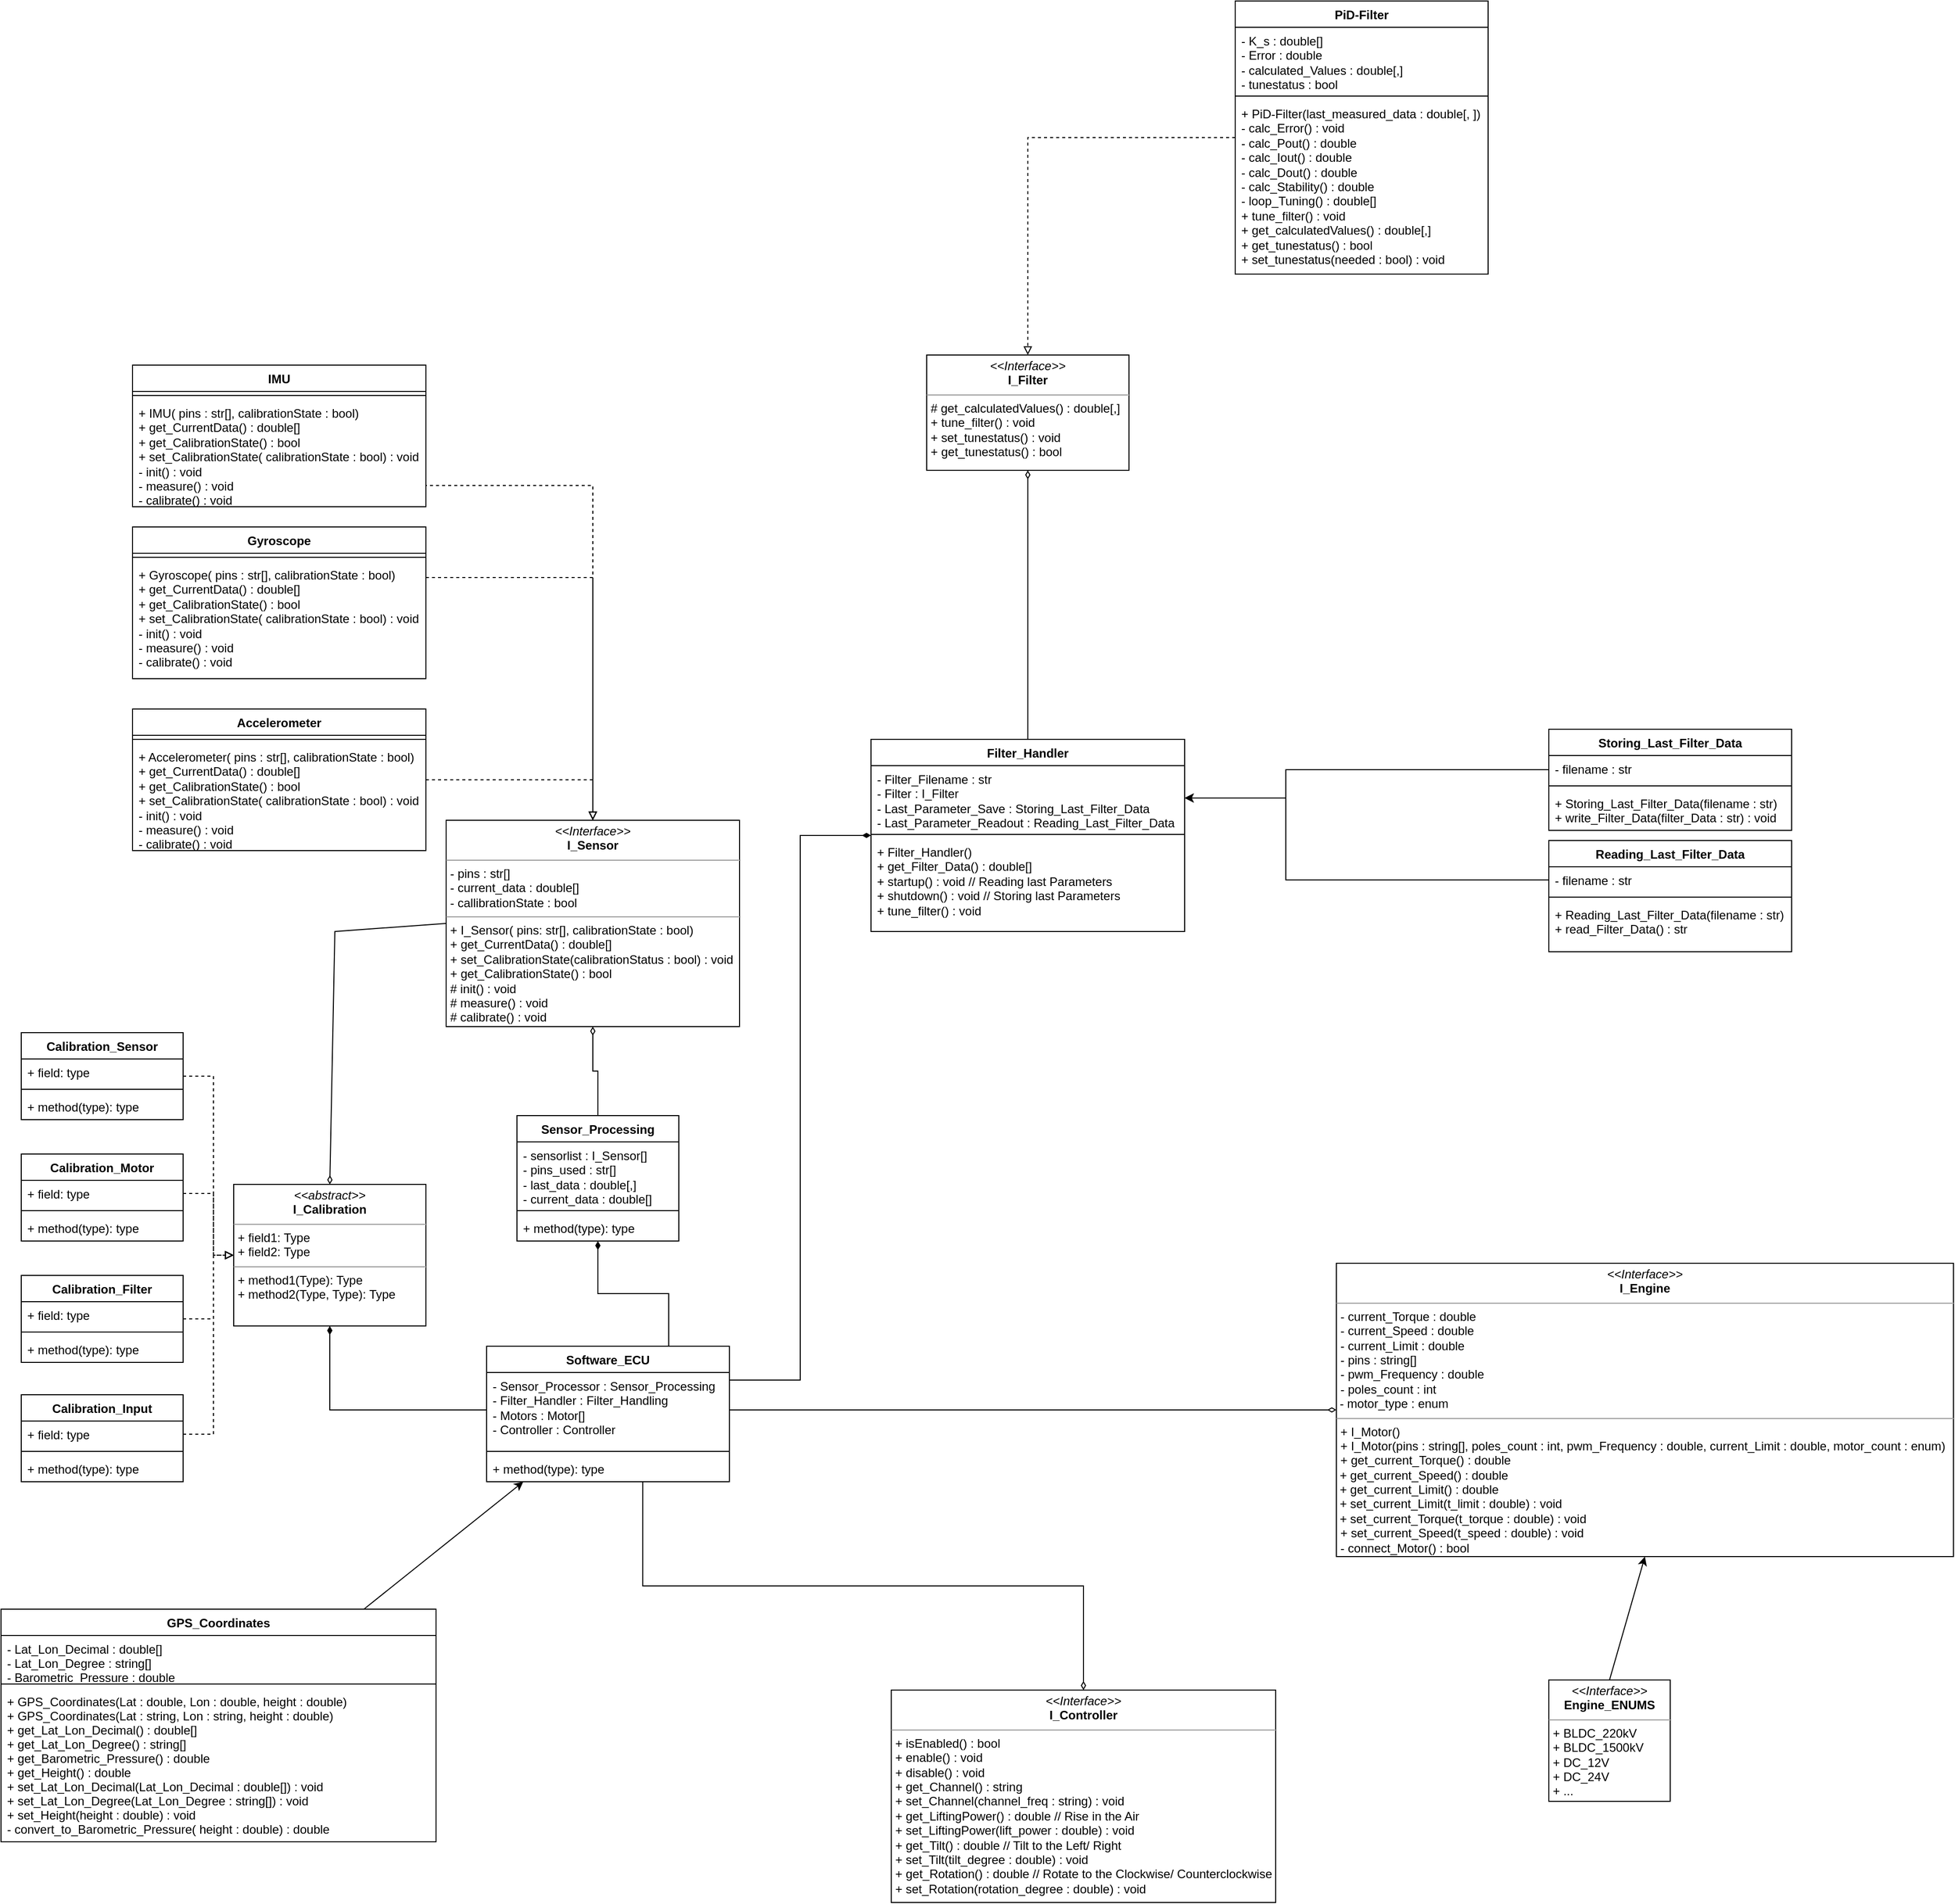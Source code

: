 <mxfile>
    <diagram name="Seite-1" id="ypyV-tqG9iYqlbsBcxX9">
        <mxGraphModel dx="3119" dy="2303" grid="1" gridSize="10" guides="1" tooltips="1" connect="1" arrows="1" fold="1" page="1" pageScale="1" pageWidth="827" pageHeight="1169" math="0" shadow="0">
            <root>
                <mxCell id="0"/>
                <mxCell id="1" parent="0"/>
                <mxCell id="d5j1PxIbvWyg9LzeXN8p-49" style="edgeStyle=orthogonalEdgeStyle;rounded=0;orthogonalLoop=1;jettySize=auto;html=1;startArrow=diamondThin;startFill=0;endArrow=none;endFill=0;" parent="1" source="d5j1PxIbvWyg9LzeXN8p-5" target="d5j1PxIbvWyg9LzeXN8p-45" edge="1">
                    <mxGeometry relative="1" as="geometry"/>
                </mxCell>
                <mxCell id="d5j1PxIbvWyg9LzeXN8p-5" value="&lt;p style=&quot;margin:0px;margin-top:4px;text-align:center;&quot;&gt;&lt;i&gt;&amp;lt;&amp;lt;Interface&amp;gt;&amp;gt;&lt;/i&gt;&lt;br&gt;&lt;b&gt;I_Sensor&lt;/b&gt;&lt;/p&gt;&lt;hr size=&quot;1&quot;&gt;&lt;p style=&quot;margin:0px;margin-left:4px;&quot;&gt;- pins : str[]&lt;br&gt;- current_data : double[]&lt;/p&gt;&lt;p style=&quot;margin:0px;margin-left:4px;&quot;&gt;- callibrationState : bool&lt;/p&gt;&lt;hr size=&quot;1&quot;&gt;&lt;p style=&quot;margin:0px;margin-left:4px;&quot;&gt;+ I_Sensor( pins: str[], calibrationState : bool)&lt;/p&gt;&lt;p style=&quot;margin:0px;margin-left:4px;&quot;&gt;+ get_CurrentData() : double[]&lt;/p&gt;&lt;p style=&quot;margin:0px;margin-left:4px;&quot;&gt;+ set_CalibrationState(calibrationStatus : bool) : void&lt;/p&gt;&lt;p style=&quot;margin:0px;margin-left:4px;&quot;&gt;+ get_CalibrationState() : bool&lt;/p&gt;&lt;p style=&quot;margin:0px;margin-left:4px;&quot;&gt;# init() : void&lt;/p&gt;&lt;p style=&quot;margin:0px;margin-left:4px;&quot;&gt;# measure() : void&lt;/p&gt;&lt;p style=&quot;margin:0px;margin-left:4px;&quot;&gt;# calibrate() : void&lt;/p&gt;" style="verticalAlign=top;align=left;overflow=fill;fontSize=12;fontFamily=Helvetica;html=1;whiteSpace=wrap;" parent="1" vertex="1">
                    <mxGeometry x="20" y="-210" width="290" height="204" as="geometry"/>
                </mxCell>
                <mxCell id="d5j1PxIbvWyg9LzeXN8p-52" style="edgeStyle=orthogonalEdgeStyle;rounded=0;orthogonalLoop=1;jettySize=auto;html=1;exitX=0.5;exitY=1;exitDx=0;exitDy=0;entryX=0.5;entryY=0;entryDx=0;entryDy=0;startArrow=diamondThin;startFill=0;endArrow=none;endFill=0;" parent="1" source="d5j1PxIbvWyg9LzeXN8p-10" target="d5j1PxIbvWyg9LzeXN8p-41" edge="1">
                    <mxGeometry relative="1" as="geometry"/>
                </mxCell>
                <mxCell id="d5j1PxIbvWyg9LzeXN8p-10" value="&lt;p style=&quot;margin:0px;margin-top:4px;text-align:center;&quot;&gt;&lt;i&gt;&amp;lt;&amp;lt;Interface&amp;gt;&amp;gt;&lt;/i&gt;&lt;br&gt;&lt;b&gt;I_Filter&lt;/b&gt;&lt;/p&gt;&lt;hr size=&quot;1&quot;&gt;&lt;p style=&quot;margin:0px;margin-left:4px;&quot;&gt;# get_calculatedValues() : double[,]&lt;/p&gt;&lt;p style=&quot;margin:0px;margin-left:4px;&quot;&gt;+ tune_filter() : void&lt;/p&gt;&lt;p style=&quot;margin:0px;margin-left:4px;&quot;&gt;+ set_tunestatus() : void&lt;/p&gt;&lt;p style=&quot;margin:0px;margin-left:4px;&quot;&gt;+ get_tunestatus() : bool&lt;/p&gt;" style="verticalAlign=top;align=left;overflow=fill;fontSize=12;fontFamily=Helvetica;html=1;whiteSpace=wrap;" parent="1" vertex="1">
                    <mxGeometry x="495" y="-670" width="200" height="114" as="geometry"/>
                </mxCell>
                <mxCell id="d5j1PxIbvWyg9LzeXN8p-19" style="edgeStyle=orthogonalEdgeStyle;rounded=0;orthogonalLoop=1;jettySize=auto;html=1;entryX=0.5;entryY=0;entryDx=0;entryDy=0;endArrow=block;endFill=0;dashed=1;" parent="1" source="d5j1PxIbvWyg9LzeXN8p-11" target="d5j1PxIbvWyg9LzeXN8p-10" edge="1">
                    <mxGeometry relative="1" as="geometry"/>
                </mxCell>
                <mxCell id="d5j1PxIbvWyg9LzeXN8p-11" value="PiD-Filter" style="swimlane;fontStyle=1;align=center;verticalAlign=top;childLayout=stackLayout;horizontal=1;startSize=26;horizontalStack=0;resizeParent=1;resizeParentMax=0;resizeLast=0;collapsible=1;marginBottom=0;whiteSpace=wrap;html=1;" parent="1" vertex="1">
                    <mxGeometry x="800" y="-1020" width="250" height="270" as="geometry"/>
                </mxCell>
                <mxCell id="d5j1PxIbvWyg9LzeXN8p-12" value="- K_s : double[]&lt;br&gt;- Error : double&lt;br&gt;- calculated_Values : double[,]&lt;br&gt;- tunestatus : bool" style="text;strokeColor=none;fillColor=none;align=left;verticalAlign=top;spacingLeft=4;spacingRight=4;overflow=hidden;rotatable=0;points=[[0,0.5],[1,0.5]];portConstraint=eastwest;whiteSpace=wrap;html=1;" parent="d5j1PxIbvWyg9LzeXN8p-11" vertex="1">
                    <mxGeometry y="26" width="250" height="64" as="geometry"/>
                </mxCell>
                <mxCell id="d5j1PxIbvWyg9LzeXN8p-13" value="" style="line;strokeWidth=1;fillColor=none;align=left;verticalAlign=middle;spacingTop=-1;spacingLeft=3;spacingRight=3;rotatable=0;labelPosition=right;points=[];portConstraint=eastwest;strokeColor=inherit;" parent="d5j1PxIbvWyg9LzeXN8p-11" vertex="1">
                    <mxGeometry y="90" width="250" height="8" as="geometry"/>
                </mxCell>
                <mxCell id="d5j1PxIbvWyg9LzeXN8p-14" value="+ PiD-Filter(last_measured_data : double[, ])&lt;br&gt;- calc_Error() : void&lt;br&gt;- calc_Pout() : double&lt;br&gt;- calc_Iout() : double&lt;br&gt;- calc_Dout() : double&lt;br&gt;- calc_Stability() : double&lt;br&gt;- loop_Tuning() : double[]&lt;br&gt;+ tune_filter() : void&lt;br style=&quot;border-color: var(--border-color);&quot;&gt;+ get_calculatedValues() : double[,]&lt;br&gt;+ get_tunestatus() : bool&lt;br&gt;+ set_tunestatus(needed : bool) : void" style="text;strokeColor=none;fillColor=none;align=left;verticalAlign=top;spacingLeft=4;spacingRight=4;overflow=hidden;rotatable=0;points=[[0,0.5],[1,0.5]];portConstraint=eastwest;whiteSpace=wrap;html=1;" parent="d5j1PxIbvWyg9LzeXN8p-11" vertex="1">
                    <mxGeometry y="98" width="250" height="172" as="geometry"/>
                </mxCell>
                <mxCell id="d5j1PxIbvWyg9LzeXN8p-21" value="Software_ECU" style="swimlane;fontStyle=1;align=center;verticalAlign=top;childLayout=stackLayout;horizontal=1;startSize=26;horizontalStack=0;resizeParent=1;resizeParentMax=0;resizeLast=0;collapsible=1;marginBottom=0;whiteSpace=wrap;html=1;" parent="1" vertex="1">
                    <mxGeometry x="60" y="310" width="240" height="134" as="geometry"/>
                </mxCell>
                <mxCell id="d5j1PxIbvWyg9LzeXN8p-22" value="- Sensor_Processor : Sensor_Processing&lt;br&gt;- Filter_Handler : Filter_Handling&lt;br&gt;- Motors : Motor[]&lt;br&gt;- Controller : Controller" style="text;strokeColor=none;fillColor=none;align=left;verticalAlign=top;spacingLeft=4;spacingRight=4;overflow=hidden;rotatable=0;points=[[0,0.5],[1,0.5]];portConstraint=eastwest;whiteSpace=wrap;html=1;" parent="d5j1PxIbvWyg9LzeXN8p-21" vertex="1">
                    <mxGeometry y="26" width="240" height="74" as="geometry"/>
                </mxCell>
                <mxCell id="d5j1PxIbvWyg9LzeXN8p-23" value="" style="line;strokeWidth=1;fillColor=none;align=left;verticalAlign=middle;spacingTop=-1;spacingLeft=3;spacingRight=3;rotatable=0;labelPosition=right;points=[];portConstraint=eastwest;strokeColor=inherit;" parent="d5j1PxIbvWyg9LzeXN8p-21" vertex="1">
                    <mxGeometry y="100" width="240" height="8" as="geometry"/>
                </mxCell>
                <mxCell id="d5j1PxIbvWyg9LzeXN8p-24" value="+ method(type): type" style="text;strokeColor=none;fillColor=none;align=left;verticalAlign=top;spacingLeft=4;spacingRight=4;overflow=hidden;rotatable=0;points=[[0,0.5],[1,0.5]];portConstraint=eastwest;whiteSpace=wrap;html=1;" parent="d5j1PxIbvWyg9LzeXN8p-21" vertex="1">
                    <mxGeometry y="108" width="240" height="26" as="geometry"/>
                </mxCell>
                <mxCell id="d5j1PxIbvWyg9LzeXN8p-29" style="edgeStyle=orthogonalEdgeStyle;rounded=0;orthogonalLoop=1;jettySize=auto;html=1;entryX=1;entryY=0.5;entryDx=0;entryDy=0;startArrow=diamondThin;startFill=0;endArrow=none;endFill=0;" parent="1" source="d5j1PxIbvWyg9LzeXN8p-25" target="d5j1PxIbvWyg9LzeXN8p-22" edge="1">
                    <mxGeometry relative="1" as="geometry"/>
                </mxCell>
                <mxCell id="d5j1PxIbvWyg9LzeXN8p-25" value="&lt;p style=&quot;margin:0px;margin-top:4px;text-align:center;&quot;&gt;&lt;i&gt;&amp;lt;&amp;lt;Interface&amp;gt;&amp;gt;&lt;/i&gt;&lt;br&gt;&lt;b&gt;I_Engine&lt;/b&gt;&lt;/p&gt;&lt;hr size=&quot;1&quot;&gt;&lt;p style=&quot;margin:0px;margin-left:4px;&quot;&gt;- current_Torque : double&lt;/p&gt;&lt;p style=&quot;margin:0px;margin-left:4px;&quot;&gt;- current_Speed : double&lt;/p&gt;&lt;p style=&quot;border-color: var(--border-color); margin: 0px 0px 0px 4px;&quot;&gt;- current_Limit : double&lt;/p&gt;&lt;p style=&quot;margin:0px;margin-left:4px;&quot;&gt;- pins : string[]&lt;br&gt;&lt;/p&gt;&lt;p style=&quot;margin:0px;margin-left:4px;&quot;&gt;- pwm_Frequency : double&lt;/p&gt;&lt;p style=&quot;margin:0px;margin-left:4px;&quot;&gt;&lt;span style=&quot;background-color: initial;&quot;&gt;- poles_count : int&lt;/span&gt;&lt;br&gt;&lt;/p&gt;&amp;nbsp;- motor_type : enum&lt;hr size=&quot;1&quot;&gt;&lt;p style=&quot;margin:0px;margin-left:4px;&quot;&gt;+ I_Motor()&lt;/p&gt;&lt;p style=&quot;margin:0px;margin-left:4px;&quot;&gt;+ I_Motor(pins : string[], poles_count : int, pwm_Frequency : double, current_Limit : double, motor_count : enum)&lt;/p&gt;&lt;p style=&quot;margin:0px;margin-left:4px;&quot;&gt;+ get_current_Torque() : double&lt;/p&gt;&lt;p style=&quot;margin:0px;margin-left:4px;&quot;&gt;&lt;/p&gt;&amp;nbsp;+ get_current_Speed() : double&lt;br&gt;&amp;nbsp;+ get_current_Limit() : double&lt;br style=&quot;border-color: var(--border-color);&quot;&gt;&amp;nbsp;+ set_current_Limit(t_limit : double) : void&lt;br&gt;&amp;nbsp;+ set_current_Torque(t_torque : double) : void&lt;br&gt;&lt;p style=&quot;margin:0px;margin-left:4px;&quot;&gt;+ set_current_Speed(t_speed : double) : void&lt;br&gt;&lt;/p&gt;&lt;p style=&quot;margin:0px;margin-left:4px;&quot;&gt;- connect_Motor() : bool&lt;/p&gt;&lt;p style=&quot;margin:0px;margin-left:4px;&quot;&gt;&lt;br&gt;&lt;/p&gt;" style="verticalAlign=top;align=left;overflow=fill;fontSize=12;fontFamily=Helvetica;html=1;whiteSpace=wrap;" parent="1" vertex="1">
                    <mxGeometry x="900" y="228" width="610" height="290" as="geometry"/>
                </mxCell>
                <mxCell id="d5j1PxIbvWyg9LzeXN8p-30" style="edgeStyle=orthogonalEdgeStyle;rounded=0;orthogonalLoop=1;jettySize=auto;html=1;entryX=0.643;entryY=0.984;entryDx=0;entryDy=0;startArrow=diamondThin;startFill=0;endArrow=none;endFill=0;entryPerimeter=0;" parent="1" source="d5j1PxIbvWyg9LzeXN8p-26" target="d5j1PxIbvWyg9LzeXN8p-24" edge="1">
                    <mxGeometry relative="1" as="geometry"/>
                </mxCell>
                <mxCell id="d5j1PxIbvWyg9LzeXN8p-26" value="&lt;p style=&quot;margin:0px;margin-top:4px;text-align:center;&quot;&gt;&lt;i&gt;&amp;lt;&amp;lt;Interface&amp;gt;&amp;gt;&lt;/i&gt;&lt;br&gt;&lt;b&gt;I_Controller&lt;/b&gt;&lt;/p&gt;&lt;hr size=&quot;1&quot;&gt;&lt;p style=&quot;margin:0px;margin-left:4px;&quot;&gt;+ isEnabled() : bool&lt;/p&gt;&lt;p style=&quot;margin:0px;margin-left:4px;&quot;&gt;+ enable() : void&lt;/p&gt;&lt;p style=&quot;margin:0px;margin-left:4px;&quot;&gt;+ disable() : void&lt;/p&gt;&lt;p style=&quot;margin:0px;margin-left:4px;&quot;&gt;+ get_Channel() : string&lt;/p&gt;&lt;p style=&quot;margin:0px;margin-left:4px;&quot;&gt;+ set_Channel(channel_freq : string) : void&lt;/p&gt;&lt;p style=&quot;margin:0px;margin-left:4px;&quot;&gt;+ get_LiftingPower() : double // Rise in the Air&lt;/p&gt;&lt;p style=&quot;scrollbar-color: light-dark(#e2e2e2, #4b4b4b)&lt;br/&gt;&#x9;&#x9;&#x9;&#x9;&#x9;light-dark(#fbfbfb, var(--dark-panel-color)); margin: 0px 0px 0px 4px;&quot;&gt;+ set_LiftingPower(lift_power : double) : void&lt;/p&gt;&lt;p style=&quot;scrollbar-color: light-dark(#e2e2e2, #4b4b4b)&lt;br/&gt;&#x9;&#x9;&#x9;&#x9;&#x9;light-dark(#fbfbfb, var(--dark-panel-color)); margin: 0px 0px 0px 4px;&quot;&gt;+ get_Tilt() : double // Tilt to the Left/ Right&lt;/p&gt;&lt;p style=&quot;scrollbar-color: light-dark(#e2e2e2, #4b4b4b)&lt;br/&gt;&#x9;&#x9;&#x9;&#x9;&#x9;light-dark(#fbfbfb, var(--dark-panel-color)); margin: 0px 0px 0px 4px;&quot;&gt;+ set_Tilt(tilt_degree : double) : void&lt;/p&gt;&lt;p style=&quot;scrollbar-color: light-dark(#e2e2e2, #4b4b4b)&lt;br/&gt;&#x9;&#x9;&#x9;&#x9;&#x9;light-dark(#fbfbfb, var(--dark-panel-color)); margin: 0px 0px 0px 4px;&quot;&gt;+ get_Rotation() : double // Rotate to the Clockwise/ Counterclockwise&lt;/p&gt;&lt;p style=&quot;scrollbar-color: light-dark(#e2e2e2, #4b4b4b)&lt;br/&gt;&#x9;&#x9;&#x9;&#x9;&#x9;light-dark(#fbfbfb, var(--dark-panel-color)); margin: 0px 0px 0px 4px;&quot;&gt;+ set_Rotation(rotation_degree : double) : void&lt;/p&gt;&lt;p style=&quot;scrollbar-color: light-dark(#e2e2e2, #4b4b4b)&lt;br/&gt;&#x9;&#x9;&#x9;&#x9;&#x9;light-dark(#fbfbfb, var(--dark-panel-color)); margin: 0px 0px 0px 4px;&quot;&gt;&lt;br style=&quot;color: rgb(63, 63, 63); scrollbar-color: light-dark(#e2e2e2, #4b4b4b)&lt;br/&gt;&#x9;&#x9;&#x9;&#x9;&#x9;light-dark(#fbfbfb, var(--dark-panel-color));&quot;&gt;&lt;/p&gt;" style="verticalAlign=top;align=left;overflow=fill;fontSize=12;fontFamily=Helvetica;html=1;whiteSpace=wrap;" parent="1" vertex="1">
                    <mxGeometry x="460" y="650" width="380" height="210" as="geometry"/>
                </mxCell>
                <mxCell id="d5j1PxIbvWyg9LzeXN8p-54" style="edgeStyle=orthogonalEdgeStyle;rounded=0;orthogonalLoop=1;jettySize=auto;html=1;entryX=1;entryY=0.5;entryDx=0;entryDy=0;exitX=0;exitY=0.5;exitDx=0;exitDy=0;" parent="1" source="d5j1PxIbvWyg9LzeXN8p-32" target="d5j1PxIbvWyg9LzeXN8p-42" edge="1">
                    <mxGeometry relative="1" as="geometry">
                        <Array as="points">
                            <mxPoint x="850" y="-151"/>
                            <mxPoint x="850" y="-232"/>
                        </Array>
                    </mxGeometry>
                </mxCell>
                <mxCell id="d5j1PxIbvWyg9LzeXN8p-31" value="Reading_Last_Filter_Data" style="swimlane;fontStyle=1;align=center;verticalAlign=top;childLayout=stackLayout;horizontal=1;startSize=26;horizontalStack=0;resizeParent=1;resizeParentMax=0;resizeLast=0;collapsible=1;marginBottom=0;whiteSpace=wrap;html=1;" parent="1" vertex="1">
                    <mxGeometry x="1110" y="-190" width="240" height="110" as="geometry"/>
                </mxCell>
                <mxCell id="d5j1PxIbvWyg9LzeXN8p-32" value="- filename : str" style="text;strokeColor=none;fillColor=none;align=left;verticalAlign=top;spacingLeft=4;spacingRight=4;overflow=hidden;rotatable=0;points=[[0,0.5],[1,0.5]];portConstraint=eastwest;whiteSpace=wrap;html=1;" parent="d5j1PxIbvWyg9LzeXN8p-31" vertex="1">
                    <mxGeometry y="26" width="240" height="26" as="geometry"/>
                </mxCell>
                <mxCell id="d5j1PxIbvWyg9LzeXN8p-33" value="" style="line;strokeWidth=1;fillColor=none;align=left;verticalAlign=middle;spacingTop=-1;spacingLeft=3;spacingRight=3;rotatable=0;labelPosition=right;points=[];portConstraint=eastwest;strokeColor=inherit;" parent="d5j1PxIbvWyg9LzeXN8p-31" vertex="1">
                    <mxGeometry y="52" width="240" height="8" as="geometry"/>
                </mxCell>
                <mxCell id="d5j1PxIbvWyg9LzeXN8p-34" value="+ Reading_Last_Filter_Data(filename : str)&lt;br&gt;+ read_Filter_Data() : str" style="text;strokeColor=none;fillColor=none;align=left;verticalAlign=top;spacingLeft=4;spacingRight=4;overflow=hidden;rotatable=0;points=[[0,0.5],[1,0.5]];portConstraint=eastwest;whiteSpace=wrap;html=1;" parent="d5j1PxIbvWyg9LzeXN8p-31" vertex="1">
                    <mxGeometry y="60" width="240" height="50" as="geometry"/>
                </mxCell>
                <mxCell id="d5j1PxIbvWyg9LzeXN8p-53" style="edgeStyle=orthogonalEdgeStyle;rounded=0;orthogonalLoop=1;jettySize=auto;html=1;entryX=1;entryY=0.5;entryDx=0;entryDy=0;exitX=0;exitY=0.5;exitDx=0;exitDy=0;" parent="1" source="d5j1PxIbvWyg9LzeXN8p-37" target="d5j1PxIbvWyg9LzeXN8p-42" edge="1">
                    <mxGeometry relative="1" as="geometry">
                        <Array as="points">
                            <mxPoint x="850" y="-260"/>
                            <mxPoint x="850" y="-232"/>
                        </Array>
                    </mxGeometry>
                </mxCell>
                <mxCell id="d5j1PxIbvWyg9LzeXN8p-36" value="Storing_Last_Filter_Data" style="swimlane;fontStyle=1;align=center;verticalAlign=top;childLayout=stackLayout;horizontal=1;startSize=26;horizontalStack=0;resizeParent=1;resizeParentMax=0;resizeLast=0;collapsible=1;marginBottom=0;whiteSpace=wrap;html=1;" parent="1" vertex="1">
                    <mxGeometry x="1110" y="-300" width="240" height="100" as="geometry"/>
                </mxCell>
                <mxCell id="d5j1PxIbvWyg9LzeXN8p-37" value="- filename : str" style="text;strokeColor=none;fillColor=none;align=left;verticalAlign=top;spacingLeft=4;spacingRight=4;overflow=hidden;rotatable=0;points=[[0,0.5],[1,0.5]];portConstraint=eastwest;whiteSpace=wrap;html=1;" parent="d5j1PxIbvWyg9LzeXN8p-36" vertex="1">
                    <mxGeometry y="26" width="240" height="26" as="geometry"/>
                </mxCell>
                <mxCell id="d5j1PxIbvWyg9LzeXN8p-38" value="" style="line;strokeWidth=1;fillColor=none;align=left;verticalAlign=middle;spacingTop=-1;spacingLeft=3;spacingRight=3;rotatable=0;labelPosition=right;points=[];portConstraint=eastwest;strokeColor=inherit;" parent="d5j1PxIbvWyg9LzeXN8p-36" vertex="1">
                    <mxGeometry y="52" width="240" height="8" as="geometry"/>
                </mxCell>
                <mxCell id="d5j1PxIbvWyg9LzeXN8p-39" value="+ Storing_Last_Filter_Data(filename : str)&lt;br&gt;+ write_Filter_Data(filter_Data : str) : void" style="text;strokeColor=none;fillColor=none;align=left;verticalAlign=top;spacingLeft=4;spacingRight=4;overflow=hidden;rotatable=0;points=[[0,0.5],[1,0.5]];portConstraint=eastwest;whiteSpace=wrap;html=1;" parent="d5j1PxIbvWyg9LzeXN8p-36" vertex="1">
                    <mxGeometry y="60" width="240" height="40" as="geometry"/>
                </mxCell>
                <mxCell id="d5j1PxIbvWyg9LzeXN8p-50" style="edgeStyle=orthogonalEdgeStyle;rounded=0;orthogonalLoop=1;jettySize=auto;html=1;entryX=1;entryY=0.25;entryDx=0;entryDy=0;startArrow=diamondThin;startFill=1;endArrow=none;endFill=0;" parent="1" source="d5j1PxIbvWyg9LzeXN8p-41" target="d5j1PxIbvWyg9LzeXN8p-21" edge="1">
                    <mxGeometry relative="1" as="geometry"/>
                </mxCell>
                <mxCell id="d5j1PxIbvWyg9LzeXN8p-41" value="Filter_Handler" style="swimlane;fontStyle=1;align=center;verticalAlign=top;childLayout=stackLayout;horizontal=1;startSize=26;horizontalStack=0;resizeParent=1;resizeParentMax=0;resizeLast=0;collapsible=1;marginBottom=0;whiteSpace=wrap;html=1;" parent="1" vertex="1">
                    <mxGeometry x="440" y="-290" width="310" height="190" as="geometry"/>
                </mxCell>
                <mxCell id="d5j1PxIbvWyg9LzeXN8p-42" value="- Filter_Filename : str&lt;br&gt;- Filter : I_Filter&lt;br&gt;- Last_Parameter_Save : Storing_Last_Filter_Data&amp;nbsp;&lt;br&gt;- Last_Parameter_Readout : Reading_Last_Filter_Data" style="text;strokeColor=none;fillColor=none;align=left;verticalAlign=top;spacingLeft=4;spacingRight=4;overflow=hidden;rotatable=0;points=[[0,0.5],[1,0.5]];portConstraint=eastwest;whiteSpace=wrap;html=1;" parent="d5j1PxIbvWyg9LzeXN8p-41" vertex="1">
                    <mxGeometry y="26" width="310" height="64" as="geometry"/>
                </mxCell>
                <mxCell id="d5j1PxIbvWyg9LzeXN8p-43" value="" style="line;strokeWidth=1;fillColor=none;align=left;verticalAlign=middle;spacingTop=-1;spacingLeft=3;spacingRight=3;rotatable=0;labelPosition=right;points=[];portConstraint=eastwest;strokeColor=inherit;" parent="d5j1PxIbvWyg9LzeXN8p-41" vertex="1">
                    <mxGeometry y="90" width="310" height="8" as="geometry"/>
                </mxCell>
                <mxCell id="d5j1PxIbvWyg9LzeXN8p-44" value="+ Filter_Handler()&lt;br&gt;+ get_Filter_Data() : double[]&lt;br&gt;+ startup() : void // Reading last Parameters&lt;br&gt;+ shutdown() : void // Storing last Parameters&lt;br&gt;+ tune_filter() : void" style="text;strokeColor=none;fillColor=none;align=left;verticalAlign=top;spacingLeft=4;spacingRight=4;overflow=hidden;rotatable=0;points=[[0,0.5],[1,0.5]];portConstraint=eastwest;whiteSpace=wrap;html=1;" parent="d5j1PxIbvWyg9LzeXN8p-41" vertex="1">
                    <mxGeometry y="98" width="310" height="92" as="geometry"/>
                </mxCell>
                <mxCell id="d5j1PxIbvWyg9LzeXN8p-51" style="edgeStyle=orthogonalEdgeStyle;rounded=0;orthogonalLoop=1;jettySize=auto;html=1;entryX=0.75;entryY=0;entryDx=0;entryDy=0;startArrow=diamondThin;startFill=1;endArrow=none;endFill=0;" parent="1" source="d5j1PxIbvWyg9LzeXN8p-45" target="d5j1PxIbvWyg9LzeXN8p-21" edge="1">
                    <mxGeometry relative="1" as="geometry"/>
                </mxCell>
                <mxCell id="d5j1PxIbvWyg9LzeXN8p-45" value="Sensor_Processing" style="swimlane;fontStyle=1;align=center;verticalAlign=top;childLayout=stackLayout;horizontal=1;startSize=26;horizontalStack=0;resizeParent=1;resizeParentMax=0;resizeLast=0;collapsible=1;marginBottom=0;whiteSpace=wrap;html=1;" parent="1" vertex="1">
                    <mxGeometry x="90" y="82" width="160" height="124" as="geometry"/>
                </mxCell>
                <mxCell id="d5j1PxIbvWyg9LzeXN8p-46" value="- sensorlist : I_Sensor[]&lt;br&gt;- pins_used : str[]&lt;br&gt;- last_data : double[,]&lt;br&gt;- current_data : double[]" style="text;strokeColor=none;fillColor=none;align=left;verticalAlign=top;spacingLeft=4;spacingRight=4;overflow=hidden;rotatable=0;points=[[0,0.5],[1,0.5]];portConstraint=eastwest;whiteSpace=wrap;html=1;" parent="d5j1PxIbvWyg9LzeXN8p-45" vertex="1">
                    <mxGeometry y="26" width="160" height="64" as="geometry"/>
                </mxCell>
                <mxCell id="d5j1PxIbvWyg9LzeXN8p-47" value="" style="line;strokeWidth=1;fillColor=none;align=left;verticalAlign=middle;spacingTop=-1;spacingLeft=3;spacingRight=3;rotatable=0;labelPosition=right;points=[];portConstraint=eastwest;strokeColor=inherit;" parent="d5j1PxIbvWyg9LzeXN8p-45" vertex="1">
                    <mxGeometry y="90" width="160" height="8" as="geometry"/>
                </mxCell>
                <mxCell id="d5j1PxIbvWyg9LzeXN8p-48" value="+ method(type): type" style="text;strokeColor=none;fillColor=none;align=left;verticalAlign=top;spacingLeft=4;spacingRight=4;overflow=hidden;rotatable=0;points=[[0,0.5],[1,0.5]];portConstraint=eastwest;whiteSpace=wrap;html=1;" parent="d5j1PxIbvWyg9LzeXN8p-45" vertex="1">
                    <mxGeometry y="98" width="160" height="26" as="geometry"/>
                </mxCell>
                <mxCell id="d5j1PxIbvWyg9LzeXN8p-67" style="edgeStyle=orthogonalEdgeStyle;rounded=0;orthogonalLoop=1;jettySize=auto;html=1;entryX=0.5;entryY=0;entryDx=0;entryDy=0;dashed=1;endArrow=block;endFill=0;" parent="1" source="d5j1PxIbvWyg9LzeXN8p-55" target="d5j1PxIbvWyg9LzeXN8p-5" edge="1">
                    <mxGeometry relative="1" as="geometry">
                        <Array as="points">
                            <mxPoint x="165" y="-250"/>
                        </Array>
                    </mxGeometry>
                </mxCell>
                <mxCell id="d5j1PxIbvWyg9LzeXN8p-55" value="Accelerometer" style="swimlane;fontStyle=1;align=center;verticalAlign=top;childLayout=stackLayout;horizontal=1;startSize=26;horizontalStack=0;resizeParent=1;resizeParentMax=0;resizeLast=0;collapsible=1;marginBottom=0;whiteSpace=wrap;html=1;" parent="1" vertex="1">
                    <mxGeometry x="-290" y="-320" width="290" height="140" as="geometry"/>
                </mxCell>
                <mxCell id="d5j1PxIbvWyg9LzeXN8p-57" value="" style="line;strokeWidth=1;fillColor=none;align=left;verticalAlign=middle;spacingTop=-1;spacingLeft=3;spacingRight=3;rotatable=0;labelPosition=right;points=[];portConstraint=eastwest;strokeColor=inherit;" parent="d5j1PxIbvWyg9LzeXN8p-55" vertex="1">
                    <mxGeometry y="26" width="290" height="8" as="geometry"/>
                </mxCell>
                <mxCell id="d5j1PxIbvWyg9LzeXN8p-58" value="+ Accelerometer( pins : str[], calibrationState : bool)&lt;br&gt;+ get_CurrentData() : double[]&lt;br&gt;+ get_CalibrationState() : bool&lt;br&gt;+ set_CalibrationState( calibrationState : bool) : void&lt;br&gt;- init() : void&lt;br&gt;- measure() : void&lt;div&gt;- calibrate() : void&lt;/div&gt;" style="text;strokeColor=none;fillColor=none;align=left;verticalAlign=top;spacingLeft=4;spacingRight=4;overflow=hidden;rotatable=0;points=[[0,0.5],[1,0.5]];portConstraint=eastwest;whiteSpace=wrap;html=1;" parent="d5j1PxIbvWyg9LzeXN8p-55" vertex="1">
                    <mxGeometry y="34" width="290" height="106" as="geometry"/>
                </mxCell>
                <mxCell id="d5j1PxIbvWyg9LzeXN8p-68" style="edgeStyle=orthogonalEdgeStyle;rounded=0;orthogonalLoop=1;jettySize=auto;html=1;entryX=0.5;entryY=0;entryDx=0;entryDy=0;endArrow=block;endFill=0;dashed=1;" parent="1" source="d5j1PxIbvWyg9LzeXN8p-96" target="d5j1PxIbvWyg9LzeXN8p-5" edge="1">
                    <mxGeometry relative="1" as="geometry">
                        <mxPoint x="110" y="-357" as="sourcePoint"/>
                        <Array as="points">
                            <mxPoint x="165" y="-450"/>
                        </Array>
                    </mxGeometry>
                </mxCell>
                <mxCell id="d5j1PxIbvWyg9LzeXN8p-69" style="edgeStyle=orthogonalEdgeStyle;rounded=0;orthogonalLoop=1;jettySize=auto;html=1;entryX=0.5;entryY=0;entryDx=0;entryDy=0;dashed=1;endArrow=block;endFill=0;exitX=1;exitY=0.5;exitDx=0;exitDy=0;" parent="1" source="d5j1PxIbvWyg9LzeXN8p-103" target="d5j1PxIbvWyg9LzeXN8p-5" edge="1">
                    <mxGeometry relative="1" as="geometry">
                        <mxPoint x="110" y="-457.0" as="sourcePoint"/>
                        <Array as="points">
                            <mxPoint x="165" y="-541"/>
                        </Array>
                    </mxGeometry>
                </mxCell>
                <mxCell id="d5j1PxIbvWyg9LzeXN8p-91" style="edgeStyle=orthogonalEdgeStyle;rounded=0;orthogonalLoop=1;jettySize=auto;html=1;entryX=0;entryY=0.5;entryDx=0;entryDy=0;startArrow=diamondThin;startFill=1;endArrow=none;endFill=0;" parent="1" source="d5j1PxIbvWyg9LzeXN8p-74" target="d5j1PxIbvWyg9LzeXN8p-22" edge="1">
                    <mxGeometry relative="1" as="geometry"/>
                </mxCell>
                <mxCell id="7" style="edgeStyle=none;html=1;exitX=0.5;exitY=0;exitDx=0;exitDy=0;entryX=0;entryY=0.5;entryDx=0;entryDy=0;rounded=0;curved=0;endArrow=none;endFill=0;startArrow=diamondThin;startFill=0;" parent="1" source="d5j1PxIbvWyg9LzeXN8p-74" target="d5j1PxIbvWyg9LzeXN8p-5" edge="1">
                    <mxGeometry relative="1" as="geometry">
                        <Array as="points">
                            <mxPoint x="-90" y="-100"/>
                        </Array>
                    </mxGeometry>
                </mxCell>
                <mxCell id="d5j1PxIbvWyg9LzeXN8p-74" value="&lt;p style=&quot;margin:0px;margin-top:4px;text-align:center;&quot;&gt;&lt;i&gt;&amp;lt;&amp;lt;abstract&amp;gt;&amp;gt;&lt;/i&gt;&lt;br&gt;&lt;b&gt;I_Calibration&lt;/b&gt;&lt;/p&gt;&lt;hr size=&quot;1&quot;&gt;&lt;p style=&quot;margin:0px;margin-left:4px;&quot;&gt;+ field1: Type&lt;br&gt;+ field2: Type&lt;/p&gt;&lt;hr size=&quot;1&quot;&gt;&lt;p style=&quot;margin:0px;margin-left:4px;&quot;&gt;+ method1(Type): Type&lt;br&gt;+ method2(Type, Type): Type&lt;/p&gt;" style="verticalAlign=top;align=left;overflow=fill;fontSize=12;fontFamily=Helvetica;html=1;whiteSpace=wrap;" parent="1" vertex="1">
                    <mxGeometry x="-190" y="150" width="190" height="140" as="geometry"/>
                </mxCell>
                <mxCell id="d5j1PxIbvWyg9LzeXN8p-92" style="edgeStyle=orthogonalEdgeStyle;rounded=0;orthogonalLoop=1;jettySize=auto;html=1;entryX=0;entryY=0.5;entryDx=0;entryDy=0;dashed=1;endArrow=block;endFill=0;" parent="1" source="d5j1PxIbvWyg9LzeXN8p-75" target="d5j1PxIbvWyg9LzeXN8p-74" edge="1">
                    <mxGeometry relative="1" as="geometry">
                        <Array as="points">
                            <mxPoint x="-210" y="43"/>
                            <mxPoint x="-210" y="220"/>
                        </Array>
                    </mxGeometry>
                </mxCell>
                <mxCell id="d5j1PxIbvWyg9LzeXN8p-75" value="Calibration_Sensor" style="swimlane;fontStyle=1;align=center;verticalAlign=top;childLayout=stackLayout;horizontal=1;startSize=26;horizontalStack=0;resizeParent=1;resizeParentMax=0;resizeLast=0;collapsible=1;marginBottom=0;whiteSpace=wrap;html=1;" parent="1" vertex="1">
                    <mxGeometry x="-400" width="160" height="86" as="geometry"/>
                </mxCell>
                <mxCell id="d5j1PxIbvWyg9LzeXN8p-76" value="+ field: type" style="text;strokeColor=none;fillColor=none;align=left;verticalAlign=top;spacingLeft=4;spacingRight=4;overflow=hidden;rotatable=0;points=[[0,0.5],[1,0.5]];portConstraint=eastwest;whiteSpace=wrap;html=1;" parent="d5j1PxIbvWyg9LzeXN8p-75" vertex="1">
                    <mxGeometry y="26" width="160" height="26" as="geometry"/>
                </mxCell>
                <mxCell id="d5j1PxIbvWyg9LzeXN8p-77" value="" style="line;strokeWidth=1;fillColor=none;align=left;verticalAlign=middle;spacingTop=-1;spacingLeft=3;spacingRight=3;rotatable=0;labelPosition=right;points=[];portConstraint=eastwest;strokeColor=inherit;" parent="d5j1PxIbvWyg9LzeXN8p-75" vertex="1">
                    <mxGeometry y="52" width="160" height="8" as="geometry"/>
                </mxCell>
                <mxCell id="d5j1PxIbvWyg9LzeXN8p-78" value="+ method(type): type" style="text;strokeColor=none;fillColor=none;align=left;verticalAlign=top;spacingLeft=4;spacingRight=4;overflow=hidden;rotatable=0;points=[[0,0.5],[1,0.5]];portConstraint=eastwest;whiteSpace=wrap;html=1;" parent="d5j1PxIbvWyg9LzeXN8p-75" vertex="1">
                    <mxGeometry y="60" width="160" height="26" as="geometry"/>
                </mxCell>
                <mxCell id="d5j1PxIbvWyg9LzeXN8p-79" value="Calibration_Motor" style="swimlane;fontStyle=1;align=center;verticalAlign=top;childLayout=stackLayout;horizontal=1;startSize=26;horizontalStack=0;resizeParent=1;resizeParentMax=0;resizeLast=0;collapsible=1;marginBottom=0;whiteSpace=wrap;html=1;" parent="1" vertex="1">
                    <mxGeometry x="-400" y="120" width="160" height="86" as="geometry"/>
                </mxCell>
                <mxCell id="d5j1PxIbvWyg9LzeXN8p-80" value="+ field: type" style="text;strokeColor=none;fillColor=none;align=left;verticalAlign=top;spacingLeft=4;spacingRight=4;overflow=hidden;rotatable=0;points=[[0,0.5],[1,0.5]];portConstraint=eastwest;whiteSpace=wrap;html=1;" parent="d5j1PxIbvWyg9LzeXN8p-79" vertex="1">
                    <mxGeometry y="26" width="160" height="26" as="geometry"/>
                </mxCell>
                <mxCell id="d5j1PxIbvWyg9LzeXN8p-81" value="" style="line;strokeWidth=1;fillColor=none;align=left;verticalAlign=middle;spacingTop=-1;spacingLeft=3;spacingRight=3;rotatable=0;labelPosition=right;points=[];portConstraint=eastwest;strokeColor=inherit;" parent="d5j1PxIbvWyg9LzeXN8p-79" vertex="1">
                    <mxGeometry y="52" width="160" height="8" as="geometry"/>
                </mxCell>
                <mxCell id="d5j1PxIbvWyg9LzeXN8p-82" value="+ method(type): type" style="text;strokeColor=none;fillColor=none;align=left;verticalAlign=top;spacingLeft=4;spacingRight=4;overflow=hidden;rotatable=0;points=[[0,0.5],[1,0.5]];portConstraint=eastwest;whiteSpace=wrap;html=1;" parent="d5j1PxIbvWyg9LzeXN8p-79" vertex="1">
                    <mxGeometry y="60" width="160" height="26" as="geometry"/>
                </mxCell>
                <mxCell id="d5j1PxIbvWyg9LzeXN8p-94" style="edgeStyle=orthogonalEdgeStyle;rounded=0;orthogonalLoop=1;jettySize=auto;html=1;endArrow=block;endFill=0;dashed=1;" parent="1" source="d5j1PxIbvWyg9LzeXN8p-83" target="d5j1PxIbvWyg9LzeXN8p-74" edge="1">
                    <mxGeometry relative="1" as="geometry">
                        <Array as="points">
                            <mxPoint x="-210" y="283"/>
                            <mxPoint x="-210" y="220"/>
                        </Array>
                    </mxGeometry>
                </mxCell>
                <mxCell id="d5j1PxIbvWyg9LzeXN8p-83" value="Calibration_Filter" style="swimlane;fontStyle=1;align=center;verticalAlign=top;childLayout=stackLayout;horizontal=1;startSize=26;horizontalStack=0;resizeParent=1;resizeParentMax=0;resizeLast=0;collapsible=1;marginBottom=0;whiteSpace=wrap;html=1;" parent="1" vertex="1">
                    <mxGeometry x="-400" y="240" width="160" height="86" as="geometry"/>
                </mxCell>
                <mxCell id="d5j1PxIbvWyg9LzeXN8p-84" value="+ field: type" style="text;strokeColor=none;fillColor=none;align=left;verticalAlign=top;spacingLeft=4;spacingRight=4;overflow=hidden;rotatable=0;points=[[0,0.5],[1,0.5]];portConstraint=eastwest;whiteSpace=wrap;html=1;" parent="d5j1PxIbvWyg9LzeXN8p-83" vertex="1">
                    <mxGeometry y="26" width="160" height="26" as="geometry"/>
                </mxCell>
                <mxCell id="d5j1PxIbvWyg9LzeXN8p-85" value="" style="line;strokeWidth=1;fillColor=none;align=left;verticalAlign=middle;spacingTop=-1;spacingLeft=3;spacingRight=3;rotatable=0;labelPosition=right;points=[];portConstraint=eastwest;strokeColor=inherit;" parent="d5j1PxIbvWyg9LzeXN8p-83" vertex="1">
                    <mxGeometry y="52" width="160" height="8" as="geometry"/>
                </mxCell>
                <mxCell id="d5j1PxIbvWyg9LzeXN8p-86" value="+ method(type): type" style="text;strokeColor=none;fillColor=none;align=left;verticalAlign=top;spacingLeft=4;spacingRight=4;overflow=hidden;rotatable=0;points=[[0,0.5],[1,0.5]];portConstraint=eastwest;whiteSpace=wrap;html=1;" parent="d5j1PxIbvWyg9LzeXN8p-83" vertex="1">
                    <mxGeometry y="60" width="160" height="26" as="geometry"/>
                </mxCell>
                <mxCell id="d5j1PxIbvWyg9LzeXN8p-87" value="Calibration_Input" style="swimlane;fontStyle=1;align=center;verticalAlign=top;childLayout=stackLayout;horizontal=1;startSize=26;horizontalStack=0;resizeParent=1;resizeParentMax=0;resizeLast=0;collapsible=1;marginBottom=0;whiteSpace=wrap;html=1;" parent="1" vertex="1">
                    <mxGeometry x="-400" y="358" width="160" height="86" as="geometry"/>
                </mxCell>
                <mxCell id="d5j1PxIbvWyg9LzeXN8p-88" value="+ field: type" style="text;strokeColor=none;fillColor=none;align=left;verticalAlign=top;spacingLeft=4;spacingRight=4;overflow=hidden;rotatable=0;points=[[0,0.5],[1,0.5]];portConstraint=eastwest;whiteSpace=wrap;html=1;" parent="d5j1PxIbvWyg9LzeXN8p-87" vertex="1">
                    <mxGeometry y="26" width="160" height="26" as="geometry"/>
                </mxCell>
                <mxCell id="d5j1PxIbvWyg9LzeXN8p-89" value="" style="line;strokeWidth=1;fillColor=none;align=left;verticalAlign=middle;spacingTop=-1;spacingLeft=3;spacingRight=3;rotatable=0;labelPosition=right;points=[];portConstraint=eastwest;strokeColor=inherit;" parent="d5j1PxIbvWyg9LzeXN8p-87" vertex="1">
                    <mxGeometry y="52" width="160" height="8" as="geometry"/>
                </mxCell>
                <mxCell id="d5j1PxIbvWyg9LzeXN8p-90" value="+ method(type): type" style="text;strokeColor=none;fillColor=none;align=left;verticalAlign=top;spacingLeft=4;spacingRight=4;overflow=hidden;rotatable=0;points=[[0,0.5],[1,0.5]];portConstraint=eastwest;whiteSpace=wrap;html=1;" parent="d5j1PxIbvWyg9LzeXN8p-87" vertex="1">
                    <mxGeometry y="60" width="160" height="26" as="geometry"/>
                </mxCell>
                <mxCell id="d5j1PxIbvWyg9LzeXN8p-93" style="edgeStyle=orthogonalEdgeStyle;rounded=0;orthogonalLoop=1;jettySize=auto;html=1;entryX=0;entryY=0.5;entryDx=0;entryDy=0;dashed=1;endArrow=block;endFill=0;" parent="1" source="d5j1PxIbvWyg9LzeXN8p-80" target="d5j1PxIbvWyg9LzeXN8p-74" edge="1">
                    <mxGeometry relative="1" as="geometry">
                        <Array as="points">
                            <mxPoint x="-210" y="159"/>
                            <mxPoint x="-210" y="220"/>
                        </Array>
                    </mxGeometry>
                </mxCell>
                <mxCell id="d5j1PxIbvWyg9LzeXN8p-95" style="edgeStyle=orthogonalEdgeStyle;rounded=0;orthogonalLoop=1;jettySize=auto;html=1;entryX=0;entryY=0.5;entryDx=0;entryDy=0;exitX=1;exitY=0.5;exitDx=0;exitDy=0;dashed=1;endArrow=block;endFill=0;" parent="1" source="d5j1PxIbvWyg9LzeXN8p-88" target="d5j1PxIbvWyg9LzeXN8p-74" edge="1">
                    <mxGeometry relative="1" as="geometry">
                        <mxPoint x="-120" y="322.99" as="targetPoint"/>
                        <mxPoint x="-170.0" y="500.003" as="sourcePoint"/>
                        <Array as="points">
                            <mxPoint x="-210" y="397"/>
                            <mxPoint x="-210" y="220"/>
                        </Array>
                    </mxGeometry>
                </mxCell>
                <mxCell id="d5j1PxIbvWyg9LzeXN8p-96" value="Gyroscope" style="swimlane;fontStyle=1;align=center;verticalAlign=top;childLayout=stackLayout;horizontal=1;startSize=26;horizontalStack=0;resizeParent=1;resizeParentMax=0;resizeLast=0;collapsible=1;marginBottom=0;whiteSpace=wrap;html=1;" parent="1" vertex="1">
                    <mxGeometry x="-290" y="-500" width="290" height="150" as="geometry"/>
                </mxCell>
                <mxCell id="d5j1PxIbvWyg9LzeXN8p-98" value="" style="line;strokeWidth=1;fillColor=none;align=left;verticalAlign=middle;spacingTop=-1;spacingLeft=3;spacingRight=3;rotatable=0;labelPosition=right;points=[];portConstraint=eastwest;strokeColor=inherit;" parent="d5j1PxIbvWyg9LzeXN8p-96" vertex="1">
                    <mxGeometry y="26" width="290" height="8" as="geometry"/>
                </mxCell>
                <mxCell id="d5j1PxIbvWyg9LzeXN8p-99" value="+ Gyroscope( pins : str[], calibrationState : bool)&lt;br&gt;+ get_CurrentData() : double[]&lt;br&gt;+ get_CalibrationState() : bool&lt;br&gt;+ set_CalibrationState( calibrationState : bool) : void&lt;br&gt;- init() : void&lt;br&gt;- measure() : void&lt;div&gt;- calibrate() : void&lt;/div&gt;" style="text;strokeColor=none;fillColor=none;align=left;verticalAlign=top;spacingLeft=4;spacingRight=4;overflow=hidden;rotatable=0;points=[[0,0.5],[1,0.5]];portConstraint=eastwest;whiteSpace=wrap;html=1;" parent="d5j1PxIbvWyg9LzeXN8p-96" vertex="1">
                    <mxGeometry y="34" width="290" height="116" as="geometry"/>
                </mxCell>
                <mxCell id="d5j1PxIbvWyg9LzeXN8p-100" value="IMU" style="swimlane;fontStyle=1;align=center;verticalAlign=top;childLayout=stackLayout;horizontal=1;startSize=26;horizontalStack=0;resizeParent=1;resizeParentMax=0;resizeLast=0;collapsible=1;marginBottom=0;whiteSpace=wrap;html=1;" parent="1" vertex="1">
                    <mxGeometry x="-290" y="-660" width="290" height="140" as="geometry"/>
                </mxCell>
                <mxCell id="d5j1PxIbvWyg9LzeXN8p-102" value="" style="line;strokeWidth=1;fillColor=none;align=left;verticalAlign=middle;spacingTop=-1;spacingLeft=3;spacingRight=3;rotatable=0;labelPosition=right;points=[];portConstraint=eastwest;strokeColor=inherit;" parent="d5j1PxIbvWyg9LzeXN8p-100" vertex="1">
                    <mxGeometry y="26" width="290" height="8" as="geometry"/>
                </mxCell>
                <mxCell id="d5j1PxIbvWyg9LzeXN8p-103" value="+ IMU( pins : str[], calibrationState : bool)&lt;br&gt;+ get_CurrentData() : double[]&lt;br&gt;+ get_CalibrationState() : bool&lt;br&gt;+ set_CalibrationState( calibrationState : bool) : void&lt;br&gt;- init() : void&lt;br&gt;- measure() : void&lt;div&gt;- calibrate() : void&lt;/div&gt;" style="text;strokeColor=none;fillColor=none;align=left;verticalAlign=top;spacingLeft=4;spacingRight=4;overflow=hidden;rotatable=0;points=[[0,0.5],[1,0.5]];portConstraint=eastwest;whiteSpace=wrap;html=1;" parent="d5j1PxIbvWyg9LzeXN8p-100" vertex="1">
                    <mxGeometry y="34" width="290" height="106" as="geometry"/>
                </mxCell>
                <mxCell id="6" style="edgeStyle=none;html=1;" parent="1" source="2" target="d5j1PxIbvWyg9LzeXN8p-21" edge="1">
                    <mxGeometry relative="1" as="geometry"/>
                </mxCell>
                <mxCell id="2" value="GPS_Coordinates" style="swimlane;fontStyle=1;align=center;verticalAlign=top;childLayout=stackLayout;horizontal=1;startSize=26;horizontalStack=0;resizeParent=1;resizeParentMax=0;resizeLast=0;collapsible=1;marginBottom=0;" parent="1" vertex="1">
                    <mxGeometry x="-420" y="570" width="430" height="230" as="geometry"/>
                </mxCell>
                <mxCell id="3" value="- Lat_Lon_Decimal : double[]&#xa;- Lat_Lon_Degree : string[]&#xa;- Barometric_Pressure : double" style="text;strokeColor=none;fillColor=none;align=left;verticalAlign=top;spacingLeft=4;spacingRight=4;overflow=hidden;rotatable=0;points=[[0,0.5],[1,0.5]];portConstraint=eastwest;" parent="2" vertex="1">
                    <mxGeometry y="26" width="430" height="44" as="geometry"/>
                </mxCell>
                <mxCell id="4" value="" style="line;strokeWidth=1;fillColor=none;align=left;verticalAlign=middle;spacingTop=-1;spacingLeft=3;spacingRight=3;rotatable=0;labelPosition=right;points=[];portConstraint=eastwest;strokeColor=inherit;" parent="2" vertex="1">
                    <mxGeometry y="70" width="430" height="8" as="geometry"/>
                </mxCell>
                <mxCell id="5" value="+ GPS_Coordinates(Lat : double, Lon : double, height : double)&#xa;+ GPS_Coordinates(Lat : string, Lon : string, height : double)&#xa;+ get_Lat_Lon_Decimal() : double[]&#xa;+ get_Lat_Lon_Degree() : string[]&#xa;+ get_Barometric_Pressure() : double&#xa;+ get_Height() : double&#xa;+ set_Lat_Lon_Decimal(Lat_Lon_Decimal : double[]) : void&#xa;+ set_Lat_Lon_Degree(Lat_Lon_Degree : string[]) : void&#xa;+ set_Height(height : double) : void&#xa;- convert_to_Barometric_Pressure( height : double) : double&#xa;" style="text;strokeColor=none;fillColor=none;align=left;verticalAlign=top;spacingLeft=4;spacingRight=4;overflow=hidden;rotatable=0;points=[[0,0.5],[1,0.5]];portConstraint=eastwest;" parent="2" vertex="1">
                    <mxGeometry y="78" width="430" height="152" as="geometry"/>
                </mxCell>
                <mxCell id="10" style="edgeStyle=none;html=1;exitX=0.5;exitY=0;exitDx=0;exitDy=0;entryX=0.5;entryY=1;entryDx=0;entryDy=0;" edge="1" parent="1" source="9" target="d5j1PxIbvWyg9LzeXN8p-25">
                    <mxGeometry relative="1" as="geometry"/>
                </mxCell>
                <mxCell id="9" value="&lt;p style=&quot;margin:0px;margin-top:4px;text-align:center;&quot;&gt;&lt;i&gt;&amp;lt;&amp;lt;Interface&amp;gt;&amp;gt;&lt;/i&gt;&lt;br&gt;&lt;b&gt;Engine_ENUMS&lt;/b&gt;&lt;/p&gt;&lt;hr size=&quot;1&quot;&gt;&lt;p style=&quot;margin:0px;margin-left:4px;&quot;&gt;+ BLDC_220kV&lt;/p&gt;&lt;p style=&quot;margin:0px;margin-left:4px;&quot;&gt;+ BLDC_1500kV&lt;/p&gt;&lt;p style=&quot;margin:0px;margin-left:4px;&quot;&gt;+ DC_12V&lt;/p&gt;&lt;p style=&quot;margin:0px;margin-left:4px;&quot;&gt;+ DC_24V&lt;/p&gt;&lt;p style=&quot;margin:0px;margin-left:4px;&quot;&gt;+ ...&lt;/p&gt;&lt;p style=&quot;scrollbar-color: light-dark(#e2e2e2, #4b4b4b)&lt;br/&gt;&#x9;&#x9;&#x9;&#x9;&#x9;light-dark(#fbfbfb, var(--dark-panel-color)); margin: 0px 0px 0px 4px;&quot;&gt;&lt;br style=&quot;color: rgb(63, 63, 63); scrollbar-color: light-dark(#e2e2e2, #4b4b4b)&lt;br/&gt;&#x9;&#x9;&#x9;&#x9;&#x9;light-dark(#fbfbfb, var(--dark-panel-color));&quot;&gt;&lt;/p&gt;" style="verticalAlign=top;align=left;overflow=fill;fontSize=12;fontFamily=Helvetica;html=1;whiteSpace=wrap;" vertex="1" parent="1">
                    <mxGeometry x="1110" y="640" width="120" height="120" as="geometry"/>
                </mxCell>
            </root>
        </mxGraphModel>
    </diagram>
</mxfile>